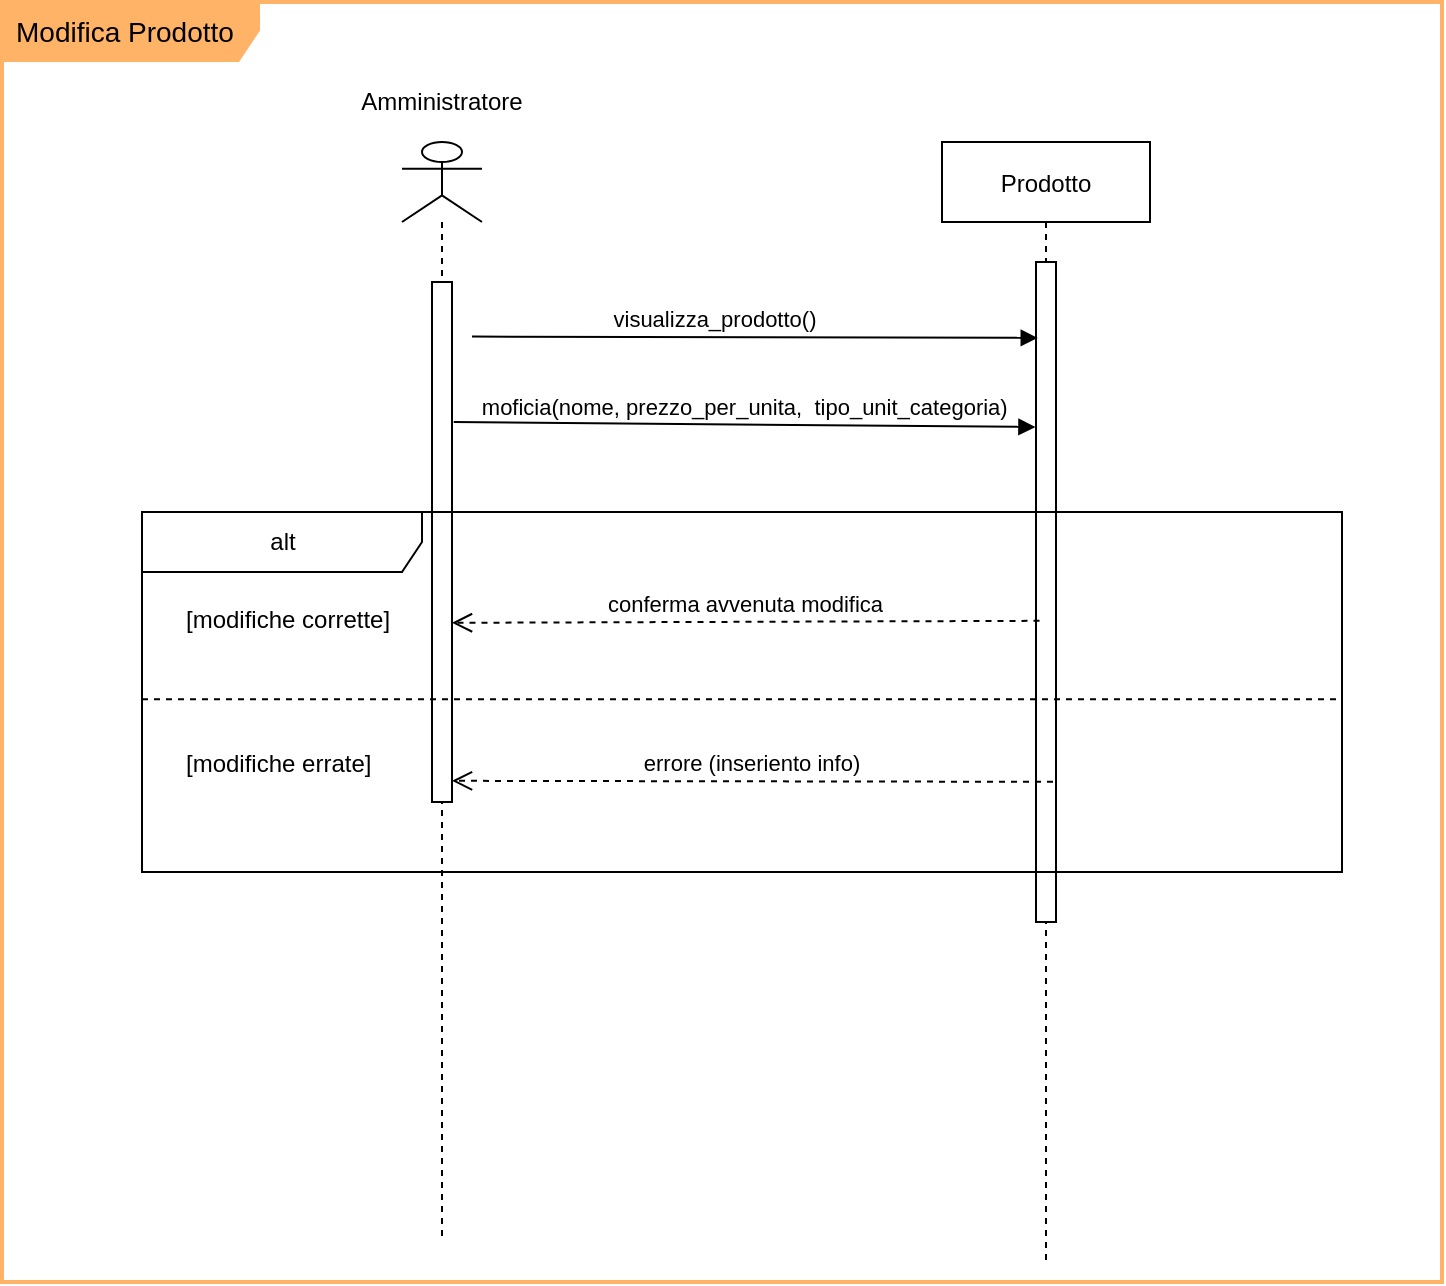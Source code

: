 <mxfile version="17.2.4" type="google"><diagram id="vPLunaOuxB3yED-49LL-" name="Page-1"><mxGraphModel grid="0" page="0" gridSize="10" guides="1" tooltips="1" connect="1" arrows="1" fold="1" pageScale="1" pageWidth="827" pageHeight="1169" math="0" shadow="0"><root><mxCell id="0"/><mxCell id="1" parent="0"/><mxCell id="Rhdo-lY0_k8NheQm5e91-1" value="Prodotto" style="shape=umlLifeline;perimeter=lifelinePerimeter;container=1;collapsible=0;recursiveResize=0;rounded=0;shadow=0;strokeWidth=1;" vertex="1" parent="1"><mxGeometry x="30" y="30" width="104" height="560" as="geometry"/></mxCell><mxCell id="Rhdo-lY0_k8NheQm5e91-2" value="" style="points=[];perimeter=orthogonalPerimeter;rounded=0;shadow=0;strokeWidth=1;" vertex="1" parent="1"><mxGeometry x="77" y="90" width="10" height="330" as="geometry"/></mxCell><mxCell id="Rhdo-lY0_k8NheQm5e91-3" value="" style="shape=umlLifeline;participant=umlActor;perimeter=lifelinePerimeter;whiteSpace=wrap;html=1;container=1;collapsible=0;recursiveResize=0;verticalAlign=top;spacingTop=36;outlineConnect=0;" vertex="1" parent="1"><mxGeometry x="-240" y="30" width="40" height="550" as="geometry"/></mxCell><mxCell id="Rhdo-lY0_k8NheQm5e91-5" value="" style="points=[];perimeter=orthogonalPerimeter;rounded=0;shadow=0;strokeWidth=1;" vertex="1" parent="1"><mxGeometry x="-225" y="100" width="10" height="260" as="geometry"/></mxCell><mxCell id="Rhdo-lY0_k8NheQm5e91-7" value="moficia(nome, prezzo_per_unita,  tipo_unit_categoria)" style="verticalAlign=bottom;endArrow=block;entryX=-0.029;entryY=0.25;shadow=0;strokeWidth=1;entryDx=0;entryDy=0;entryPerimeter=0;" edge="1" parent="1" target="Rhdo-lY0_k8NheQm5e91-2"><mxGeometry relative="1" as="geometry"><mxPoint x="-214.12" y="170.0" as="sourcePoint"/><mxPoint x="7.0" y="170.0" as="targetPoint"/></mxGeometry></mxCell><mxCell id="Rhdo-lY0_k8NheQm5e91-8" value="visualizza_prodotto()" style="verticalAlign=bottom;endArrow=block;entryX=0.088;entryY=0.115;shadow=0;strokeWidth=1;entryDx=0;entryDy=0;entryPerimeter=0;" edge="1" parent="1" target="Rhdo-lY0_k8NheQm5e91-2"><mxGeometry x="-0.141" relative="1" as="geometry"><mxPoint x="-205" y="127.29" as="sourcePoint"/><mxPoint x="16.12" y="127.29" as="targetPoint"/><mxPoint as="offset"/></mxGeometry></mxCell><mxCell id="Rhdo-lY0_k8NheQm5e91-12" value="alt" style="shape=umlFrame;tabWidth=110;tabHeight=30;tabPosition=left;html=1;boundedLbl=1;labelInHeader=1;width=140;height=30;" vertex="1" parent="1"><mxGeometry x="-370" y="215" width="600" height="180" as="geometry"/></mxCell><mxCell id="Rhdo-lY0_k8NheQm5e91-13" value="[modifiche corrette]" style="text" vertex="1" parent="Rhdo-lY0_k8NheQm5e91-12"><mxGeometry width="100" height="20" relative="1" as="geometry"><mxPoint x="20" y="40" as="offset"/></mxGeometry></mxCell><mxCell id="Rhdo-lY0_k8NheQm5e91-14" value="[modifiche errate]" style="line;strokeWidth=1;dashed=1;labelPosition=center;verticalLabelPosition=bottom;align=left;verticalAlign=top;spacingLeft=20;spacingTop=15;" vertex="1" parent="Rhdo-lY0_k8NheQm5e91-12"><mxGeometry y="90" width="600" height="7.2" as="geometry"/></mxCell><mxCell id="Rhdo-lY0_k8NheQm5e91-15" value="conferma avvenuta modifica" style="verticalAlign=bottom;endArrow=open;dashed=1;endSize=8;shadow=0;strokeWidth=1;" edge="1" parent="1"><mxGeometry relative="1" as="geometry"><mxPoint x="-215" y="270.41" as="targetPoint"/><mxPoint x="78.75" y="269.41" as="sourcePoint"/></mxGeometry></mxCell><mxCell id="Rhdo-lY0_k8NheQm5e91-16" value="errore (inseriento info)" style="verticalAlign=bottom;endArrow=open;dashed=1;endSize=8;shadow=0;strokeWidth=1;" edge="1" parent="1"><mxGeometry relative="1" as="geometry"><mxPoint x="-215" y="349.41" as="targetPoint"/><mxPoint x="85.5" y="349.91" as="sourcePoint"/></mxGeometry></mxCell><mxCell id="Rhdo-lY0_k8NheQm5e91-4" value="&lt;div&gt;Amministratore&lt;/div&gt;" style="text;html=1;strokeColor=none;fillColor=none;align=center;verticalAlign=middle;whiteSpace=wrap;rounded=0;" vertex="1" parent="1"><mxGeometry x="-240" width="40" height="20" as="geometry"/></mxCell><mxCell id="zIby7Xr89uynMAWstVpf-1" value="&lt;font style=&quot;font-size: 14px&quot;&gt;Modifica Prodotto&lt;/font&gt;" style="shape=umlFrame;whiteSpace=wrap;html=1;width=128;height=29;boundedLbl=1;verticalAlign=middle;align=left;spacingLeft=5;fillColor=#FFB366;strokeColor=#FFB366;strokeWidth=2;" vertex="1" parent="1"><mxGeometry x="-440" y="-40" width="720" height="640" as="geometry"/></mxCell></root></mxGraphModel></diagram></mxfile>
